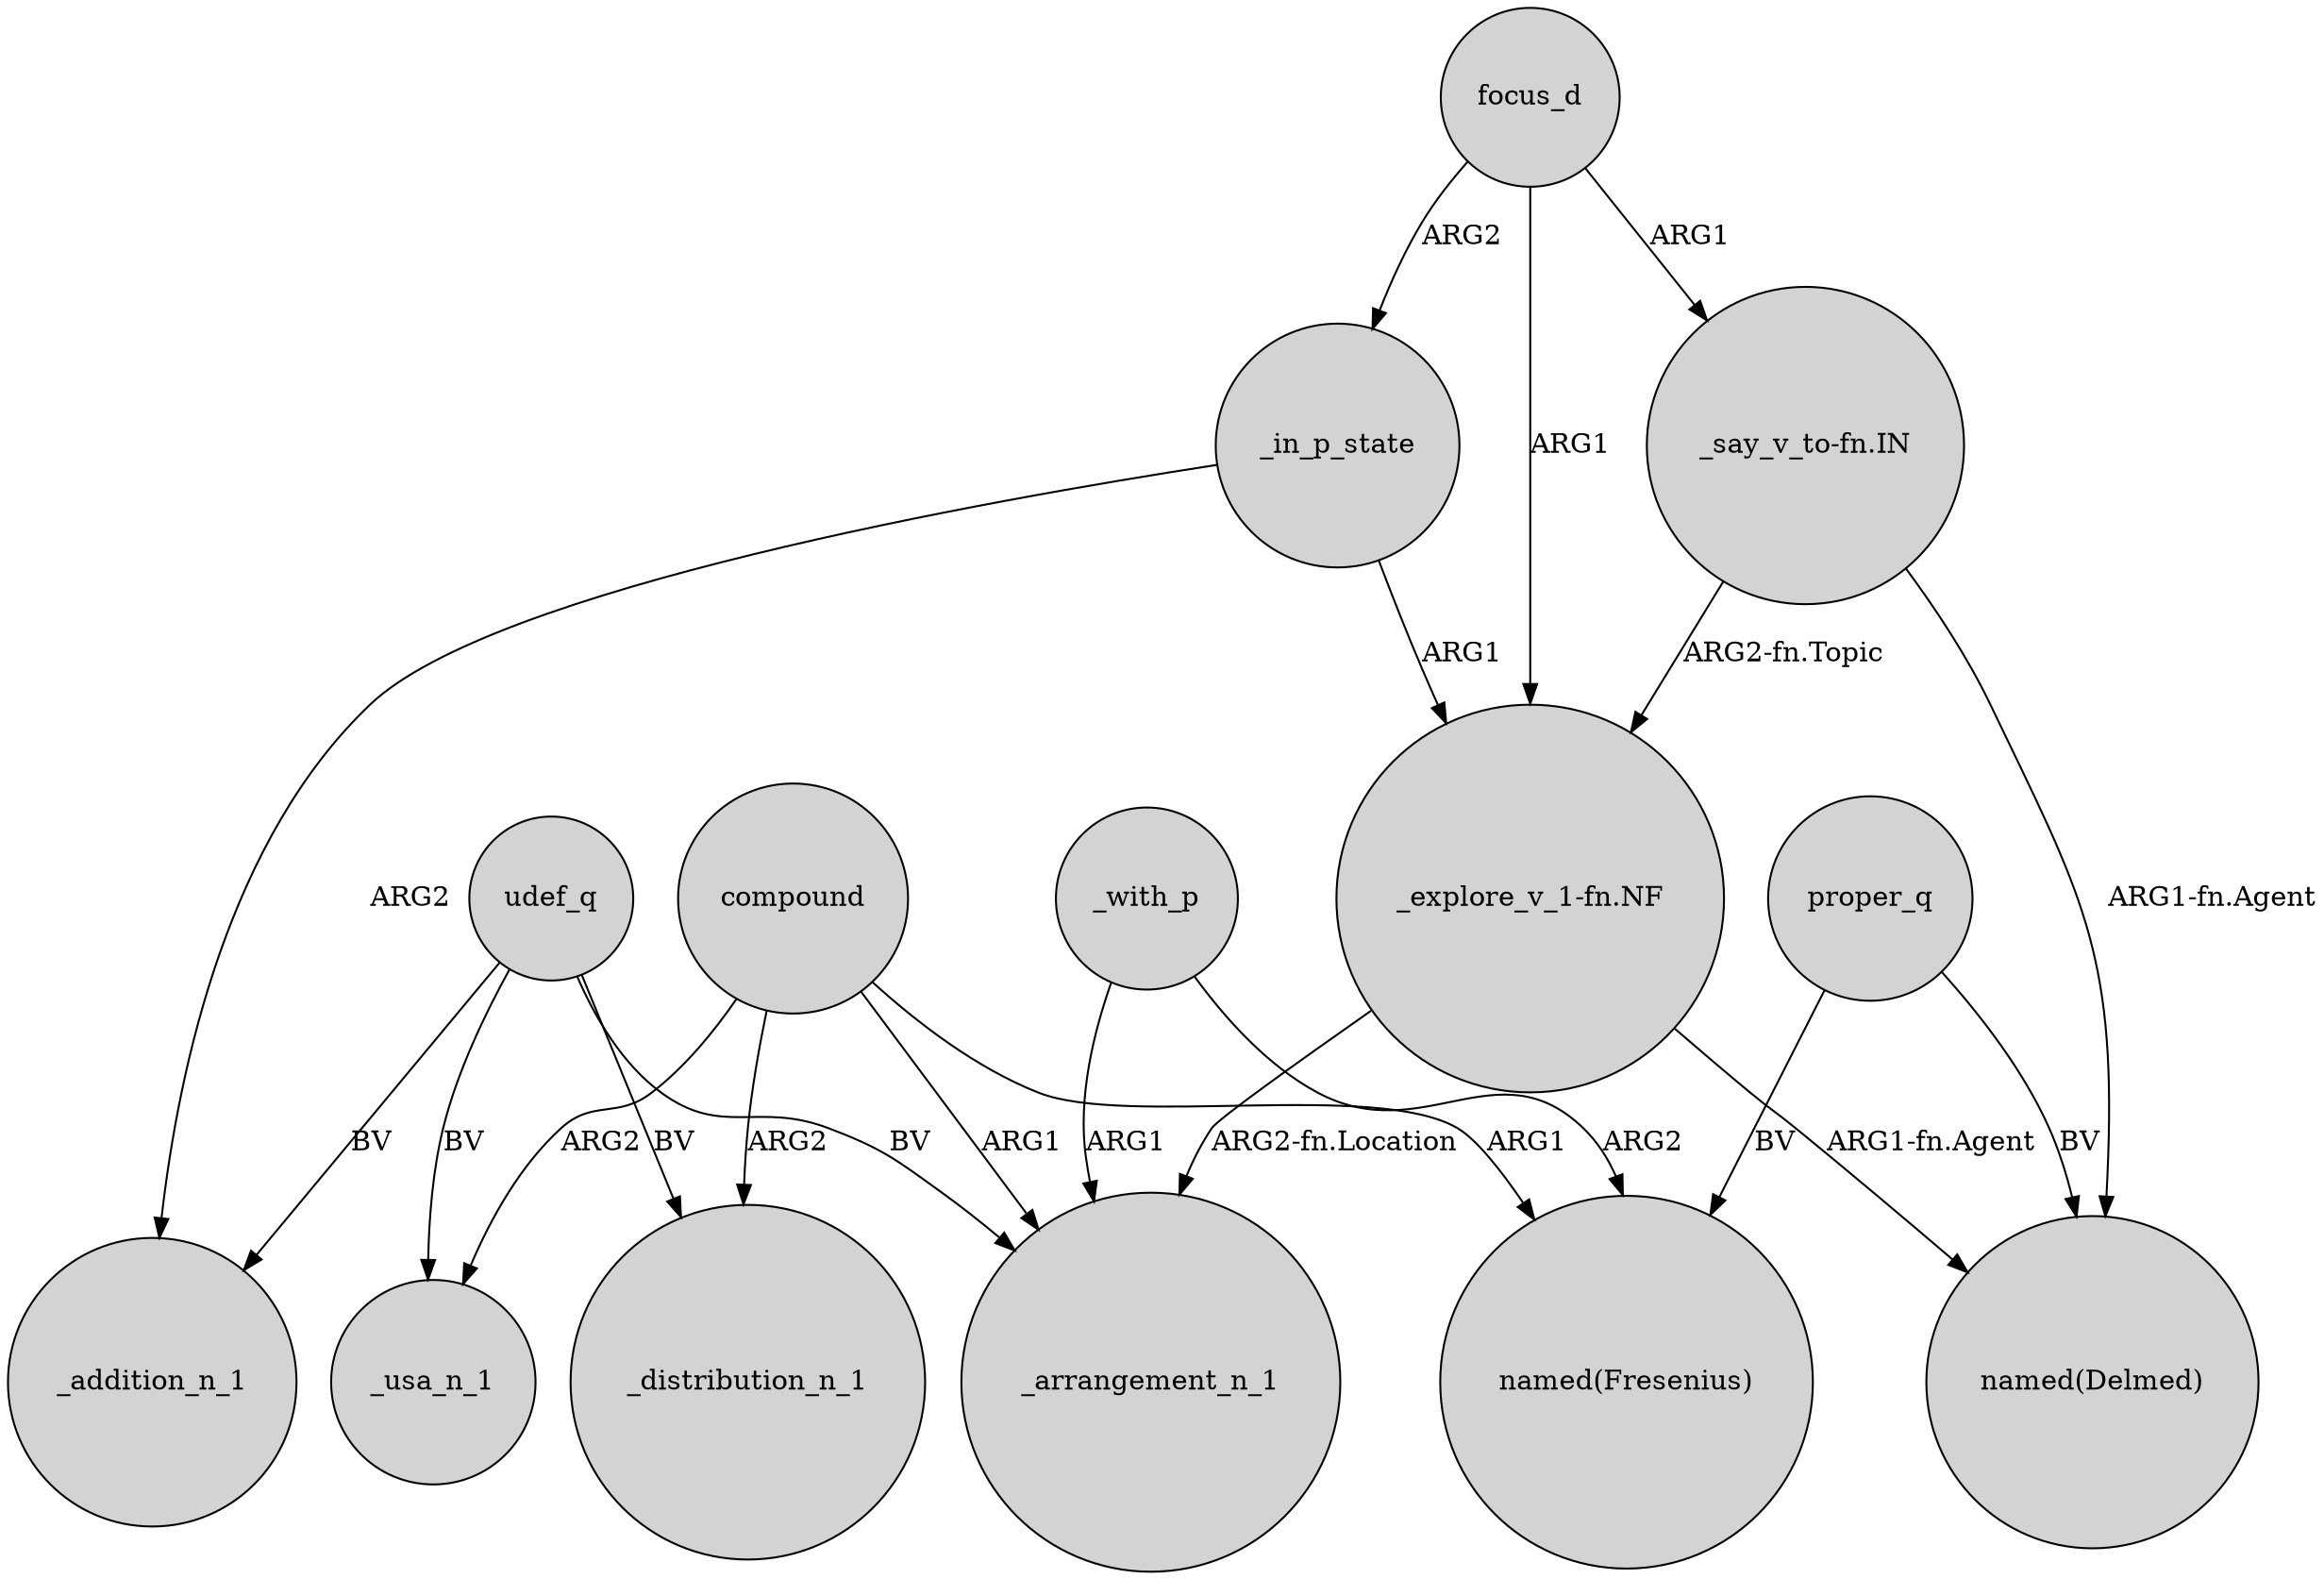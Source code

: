 digraph {
	node [shape=circle style=filled]
	compound -> _distribution_n_1 [label=ARG2]
	"_say_v_to-fn.IN" -> "named(Delmed)" [label="ARG1-fn.Agent"]
	compound -> _arrangement_n_1 [label=ARG1]
	focus_d -> "_explore_v_1-fn.NF" [label=ARG1]
	_in_p_state -> "_explore_v_1-fn.NF" [label=ARG1]
	"_say_v_to-fn.IN" -> "_explore_v_1-fn.NF" [label="ARG2-fn.Topic"]
	focus_d -> _in_p_state [label=ARG2]
	udef_q -> _distribution_n_1 [label=BV]
	udef_q -> _usa_n_1 [label=BV]
	udef_q -> _arrangement_n_1 [label=BV]
	compound -> _usa_n_1 [label=ARG2]
	"_explore_v_1-fn.NF" -> "named(Delmed)" [label="ARG1-fn.Agent"]
	proper_q -> "named(Delmed)" [label=BV]
	compound -> "named(Fresenius)" [label=ARG1]
	"_explore_v_1-fn.NF" -> _arrangement_n_1 [label="ARG2-fn.Location"]
	_with_p -> "named(Fresenius)" [label=ARG2]
	proper_q -> "named(Fresenius)" [label=BV]
	_in_p_state -> _addition_n_1 [label=ARG2]
	_with_p -> _arrangement_n_1 [label=ARG1]
	udef_q -> _addition_n_1 [label=BV]
	focus_d -> "_say_v_to-fn.IN" [label=ARG1]
}
